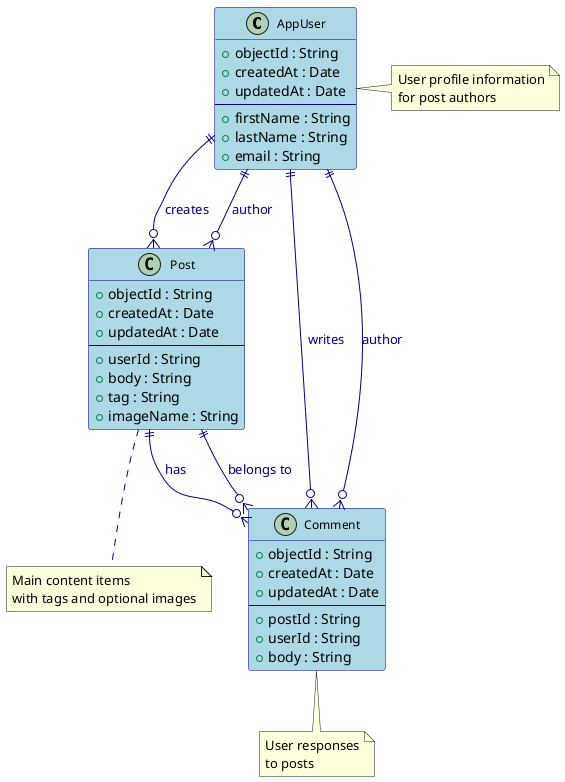 @startuml PostStreamDatabase
!define RECTANGLE class

skinparam class {
    BackgroundColor LightBlue
    BorderColor DarkBlue
    FontColor Black
    FontSize 12
}

skinparam arrow {
    Color DarkBlue
    FontColor DarkBlue
}

class AppUser {
    +objectId : String
    +createdAt : Date
    +updatedAt : Date
    --
    +firstName : String
    +lastName : String
    +email : String
}

class Post {
    +objectId : String
    +createdAt : Date
    +updatedAt : Date
    --
    +userId : String
    +body : String
    +tag : String
    +imageName : String
}

class Comment {
    +objectId : String
    +createdAt : Date
    +updatedAt : Date
    --
    +postId : String
    +userId : String
    +body : String
}

' Relationships
AppUser ||--o{ Post : "creates"
AppUser ||--o{ Comment : "writes"
Post ||--o{ Comment : "has"

' Relationship labels
Post }o--|| AppUser : author
Comment }o--|| AppUser : author
Comment }o--|| Post : belongs to

note right of AppUser : User profile information\nfor post authors
note bottom of Post : Main content items\nwith tags and optional images
note bottom of Comment : User responses\nto posts

@enduml